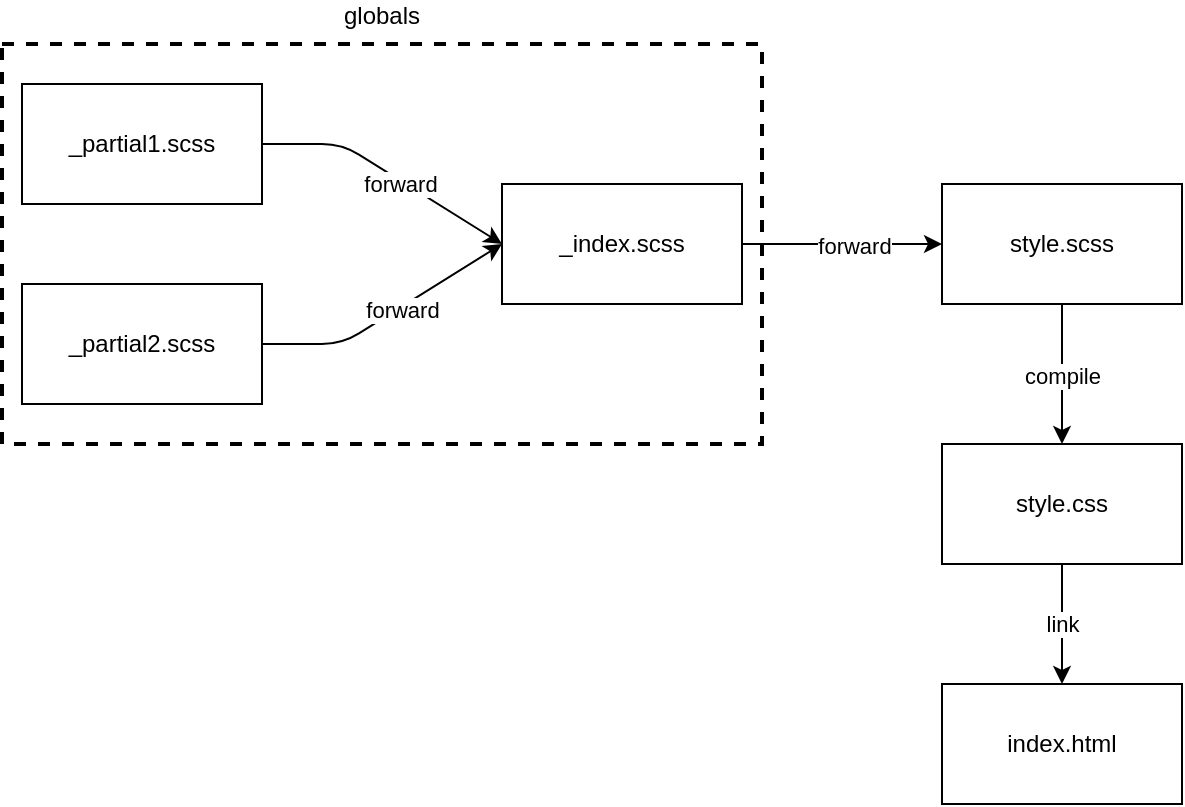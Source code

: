 <mxfile>
    <diagram id="danA7Rc5EJGecBoOr1yX" name="Page-1">
        <mxGraphModel dx="193" dy="109" grid="1" gridSize="10" guides="1" tooltips="1" connect="1" arrows="1" fold="1" page="1" pageScale="1" pageWidth="850" pageHeight="1100" math="0" shadow="0">
            <root>
                <mxCell id="0"/>
                <mxCell id="1" parent="0"/>
                <mxCell id="7" value="globals" style="whiteSpace=wrap;html=1;dashed=1;fillColor=none;strokeWidth=2;labelPosition=center;verticalLabelPosition=top;align=center;verticalAlign=bottom;spacingBottom=5;" vertex="1" parent="1">
                    <mxGeometry x="110" y="80" width="380" height="200" as="geometry"/>
                </mxCell>
                <mxCell id="6" style="edgeStyle=none;html=1;exitX=1;exitY=0.5;exitDx=0;exitDy=0;entryX=0;entryY=0.5;entryDx=0;entryDy=0;" edge="1" parent="1" source="2" target="4">
                    <mxGeometry relative="1" as="geometry">
                        <mxPoint x="300" y="180" as="targetPoint"/>
                        <Array as="points">
                            <mxPoint x="280" y="130"/>
                        </Array>
                    </mxGeometry>
                </mxCell>
                <mxCell id="11" value="forward" style="edgeLabel;html=1;align=center;verticalAlign=middle;resizable=0;points=[];" vertex="1" connectable="0" parent="6">
                    <mxGeometry x="0.119" y="-2" relative="1" as="geometry">
                        <mxPoint as="offset"/>
                    </mxGeometry>
                </mxCell>
                <mxCell id="2" value="_partial1.scss" style="whiteSpace=wrap;html=1;" vertex="1" parent="1">
                    <mxGeometry x="120" y="100" width="120" height="60" as="geometry"/>
                </mxCell>
                <mxCell id="5" style="edgeStyle=none;html=1;entryX=0;entryY=0.5;entryDx=0;entryDy=0;" edge="1" parent="1" source="3" target="4">
                    <mxGeometry relative="1" as="geometry">
                        <Array as="points">
                            <mxPoint x="280" y="230"/>
                        </Array>
                    </mxGeometry>
                </mxCell>
                <mxCell id="12" value="forward" style="edgeLabel;html=1;align=center;verticalAlign=middle;resizable=0;points=[];" vertex="1" connectable="0" parent="5">
                    <mxGeometry x="0.108" y="-1" relative="1" as="geometry">
                        <mxPoint as="offset"/>
                    </mxGeometry>
                </mxCell>
                <mxCell id="3" value="_partial2.scss" style="whiteSpace=wrap;html=1;" vertex="1" parent="1">
                    <mxGeometry x="120" y="200" width="120" height="60" as="geometry"/>
                </mxCell>
                <mxCell id="9" style="edgeStyle=none;html=1;" edge="1" parent="1" source="4" target="8">
                    <mxGeometry relative="1" as="geometry"/>
                </mxCell>
                <mxCell id="10" value="forward" style="edgeLabel;html=1;align=center;verticalAlign=middle;resizable=0;points=[];" vertex="1" connectable="0" parent="9">
                    <mxGeometry x="0.108" y="-1" relative="1" as="geometry">
                        <mxPoint as="offset"/>
                    </mxGeometry>
                </mxCell>
                <mxCell id="4" value="_index.scss" style="whiteSpace=wrap;html=1;" vertex="1" parent="1">
                    <mxGeometry x="360" y="150" width="120" height="60" as="geometry"/>
                </mxCell>
                <mxCell id="14" style="edgeStyle=none;html=1;entryX=0.5;entryY=0;entryDx=0;entryDy=0;" edge="1" parent="1" target="13">
                    <mxGeometry relative="1" as="geometry">
                        <mxPoint x="640" y="210" as="sourcePoint"/>
                    </mxGeometry>
                </mxCell>
                <mxCell id="15" value="compile" style="edgeLabel;html=1;align=center;verticalAlign=middle;resizable=0;points=[];" vertex="1" connectable="0" parent="14">
                    <mxGeometry x="-0.393" y="-1" relative="1" as="geometry">
                        <mxPoint x="1" y="15" as="offset"/>
                    </mxGeometry>
                </mxCell>
                <mxCell id="8" value="style.scss" style="whiteSpace=wrap;html=1;strokeWidth=1;fillColor=default;" vertex="1" parent="1">
                    <mxGeometry x="580" y="150" width="120" height="60" as="geometry"/>
                </mxCell>
                <mxCell id="17" style="edgeStyle=none;html=1;" edge="1" parent="1" source="13" target="16">
                    <mxGeometry relative="1" as="geometry"/>
                </mxCell>
                <mxCell id="18" value="link" style="edgeLabel;html=1;align=center;verticalAlign=middle;resizable=0;points=[];" vertex="1" connectable="0" parent="17">
                    <mxGeometry x="-0.428" relative="1" as="geometry">
                        <mxPoint y="13" as="offset"/>
                    </mxGeometry>
                </mxCell>
                <mxCell id="13" value="style.css" style="whiteSpace=wrap;html=1;strokeWidth=1;fillColor=default;" vertex="1" parent="1">
                    <mxGeometry x="580" y="280" width="120" height="60" as="geometry"/>
                </mxCell>
                <mxCell id="16" value="index.html" style="whiteSpace=wrap;html=1;strokeWidth=1;fillColor=default;" vertex="1" parent="1">
                    <mxGeometry x="580" y="400" width="120" height="60" as="geometry"/>
                </mxCell>
            </root>
        </mxGraphModel>
    </diagram>
</mxfile>